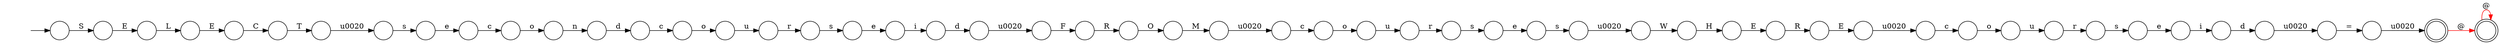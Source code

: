 digraph Automaton {
  rankdir = LR;
  0 [shape=circle,label=""];
  0 -> 30 [label="="]
  1 [shape=circle,label=""];
  1 -> 22 [label="s"]
  2 [shape=circle,label=""];
  2 -> 51 [label="c"]
  3 [shape=circle,label=""];
  3 -> 1 [label="r"]
  4 [shape=circle,label=""];
  initial [shape=plaintext,label=""];
  initial -> 4
  4 -> 29 [label="S"]
  5 [shape=circle,label=""];
  5 -> 14 [label="H"]
  6 [shape=circle,label=""];
  6 -> 36 [label="o"]
  7 [shape=circle,label=""];
  7 -> 26 [label="i"]
  8 [shape=doublecircle,label=""];
  8 -> 35 [label="@",color=red]
  9 [shape=circle,label=""];
  9 -> 3 [label="u"]
  10 [shape=circle,label=""];
  10 -> 39 [label="c"]
  11 [shape=circle,label=""];
  11 -> 32 [label="s"]
  12 [shape=circle,label=""];
  12 -> 27 [label="r"]
  13 [shape=circle,label=""];
  13 -> 47 [label="C"]
  14 [shape=circle,label=""];
  14 -> 18 [label="E"]
  15 [shape=circle,label=""];
  15 -> 33 [label="c"]
  16 [shape=circle,label=""];
  16 -> 50 [label="\u0020"]
  17 [shape=circle,label=""];
  17 -> 2 [label="d"]
  18 [shape=circle,label=""];
  18 -> 37 [label="R"]
  19 [shape=circle,label=""];
  19 -> 48 [label="F"]
  20 [shape=circle,label=""];
  20 -> 23 [label="O"]
  21 [shape=circle,label=""];
  21 -> 15 [label="\u0020"]
  22 [shape=circle,label=""];
  22 -> 46 [label="e"]
  23 [shape=circle,label=""];
  23 -> 21 [label="M"]
  24 [shape=circle,label=""];
  24 -> 52 [label="\u0020"]
  25 [shape=circle,label=""];
  25 -> 0 [label="\u0020"]
  26 [shape=circle,label=""];
  26 -> 25 [label="d"]
  27 [shape=circle,label=""];
  27 -> 53 [label="s"]
  28 [shape=circle,label=""];
  28 -> 17 [label="n"]
  29 [shape=circle,label=""];
  29 -> 38 [label="E"]
  30 [shape=circle,label=""];
  30 -> 8 [label="\u0020"]
  31 [shape=circle,label=""];
  31 -> 13 [label="E"]
  32 [shape=circle,label=""];
  32 -> 41 [label="e"]
  33 [shape=circle,label=""];
  33 -> 34 [label="o"]
  34 [shape=circle,label=""];
  34 -> 43 [label="u"]
  35 [shape=doublecircle,label=""];
  35 -> 35 [label="@",color=red]
  36 [shape=circle,label=""];
  36 -> 12 [label="u"]
  37 [shape=circle,label=""];
  37 -> 24 [label="E"]
  38 [shape=circle,label=""];
  38 -> 31 [label="L"]
  39 [shape=circle,label=""];
  39 -> 28 [label="o"]
  40 [shape=circle,label=""];
  40 -> 10 [label="e"]
  41 [shape=circle,label=""];
  41 -> 42 [label="s"]
  42 [shape=circle,label=""];
  42 -> 44 [label="\u0020"]
  43 [shape=circle,label=""];
  43 -> 11 [label="r"]
  44 [shape=circle,label=""];
  44 -> 5 [label="W"]
  45 [shape=circle,label=""];
  45 -> 49 [label="d"]
  46 [shape=circle,label=""];
  46 -> 45 [label="i"]
  47 [shape=circle,label=""];
  47 -> 16 [label="T"]
  48 [shape=circle,label=""];
  48 -> 20 [label="R"]
  49 [shape=circle,label=""];
  49 -> 19 [label="\u0020"]
  50 [shape=circle,label=""];
  50 -> 40 [label="s"]
  51 [shape=circle,label=""];
  51 -> 9 [label="o"]
  52 [shape=circle,label=""];
  52 -> 6 [label="c"]
  53 [shape=circle,label=""];
  53 -> 7 [label="e"]
}
